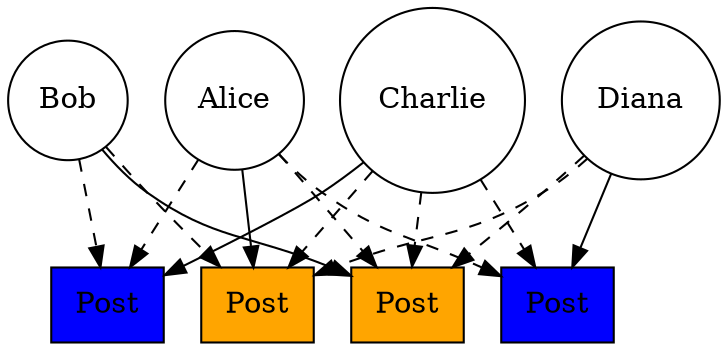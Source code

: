 digraph SocialGraph {
  "Alice" [shape=circle, style=filled, fillcolor="white"];
  "Bob" [shape=circle, style=filled, fillcolor="white"];
  "Charlie" [shape=circle, style=filled, fillcolor="white"];
  "Diana" [shape=circle, style=filled, fillcolor="white"];
  "post_0" [label="Post", shape=box, style=filled, fillcolor="orange"];
  "Alice" -> "post_0";
  "Bob" -> "post_0" [style=dashed];
  "Charlie" -> "post_0" [style=dashed];
  "Diana" -> "post_0" [style=dashed];
  "post_1" [label="Post", shape=box, style=filled, fillcolor="orange"];
  "Bob" -> "post_1";
  "Alice" -> "post_1" [style=dashed];
  "Charlie" -> "post_1" [style=dashed];
  "Diana" -> "post_1" [style=dashed];
  "post_2" [label="Post", shape=box, style=filled, fillcolor="blue"];
  "Charlie" -> "post_2";
  "Alice" -> "post_2" [style=dashed];
  "Bob" -> "post_2" [style=dashed];
  "post_3" [label="Post", shape=box, style=filled, fillcolor="blue"];
  "Diana" -> "post_3";
  "Alice" -> "post_3" [style=dashed];
  "Charlie" -> "post_3" [style=dashed];
}
